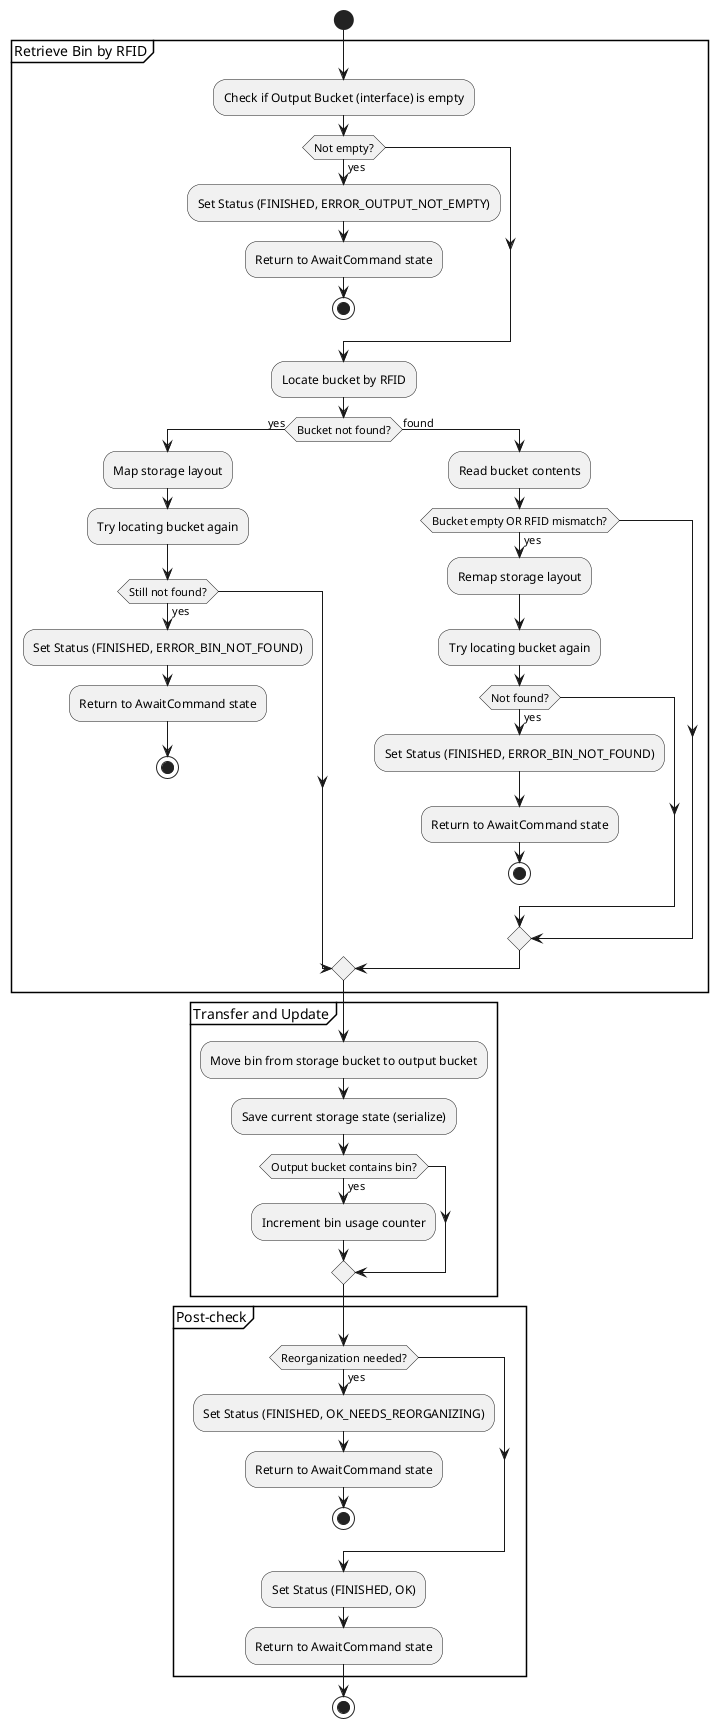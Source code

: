 @startuml Retrieve
start
group Retrieve Bin by RFID
    :Check if Output Bucket (interface) is empty;
    if (Not empty?) then (yes)
        :Set Status (FINISHED, ERROR_OUTPUT_NOT_EMPTY);
        :Return to AwaitCommand state;
        stop
    endif

    :Locate bucket by RFID;
    if (Bucket not found?) then (yes)
        :Map storage layout;
        :Try locating bucket again;
        if (Still not found?) then (yes)
            :Set Status (FINISHED, ERROR_BIN_NOT_FOUND);
            :Return to AwaitCommand state;
            stop
        endif
    else (found)
        :Read bucket contents;
        if (Bucket empty OR RFID mismatch?) then (yes)
            :Remap storage layout;
            :Try locating bucket again;
            if (Not found?) then (yes)
                :Set Status (FINISHED, ERROR_BIN_NOT_FOUND);
                :Return to AwaitCommand state;
                stop
            endif
        endif
    endif
end group

group Transfer and Update
    :Move bin from storage bucket to output bucket;
    :Save current storage state (serialize);
    if (Output bucket contains bin?) then (yes)
        :Increment bin usage counter;
    endif
end group

group Post-check
    if (Reorganization needed?) then (yes)
        :Set Status (FINISHED, OK_NEEDS_REORGANIZING);
        :Return to AwaitCommand state;
        stop
    endif
    :Set Status (FINISHED, OK);
    :Return to AwaitCommand state;
end group
stop
@enduml
